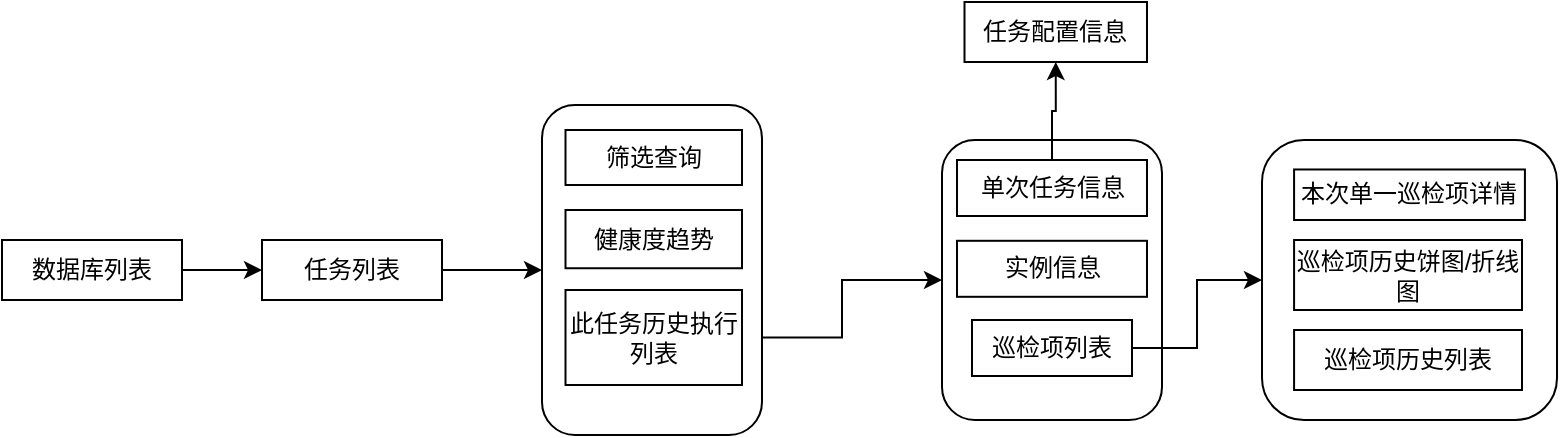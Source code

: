 <mxfile version="25.0.3">
  <diagram id="C5RBs43oDa-KdzZeNtuy" name="Page-1">
    <mxGraphModel dx="1769" dy="1914" grid="1" gridSize="10" guides="1" tooltips="1" connect="1" arrows="1" fold="1" page="1" pageScale="1" pageWidth="827" pageHeight="1169" math="0" shadow="0">
      <root>
        <mxCell id="WIyWlLk6GJQsqaUBKTNV-0" />
        <mxCell id="WIyWlLk6GJQsqaUBKTNV-1" parent="WIyWlLk6GJQsqaUBKTNV-0" />
        <mxCell id="JOPA2APvZcbgH6mCufrY-8" style="edgeStyle=orthogonalEdgeStyle;rounded=0;orthogonalLoop=1;jettySize=auto;html=1;exitX=1;exitY=0.5;exitDx=0;exitDy=0;" edge="1" parent="WIyWlLk6GJQsqaUBKTNV-1" source="L1au-kwzUeggpMmvO1oj-0" target="JOPA2APvZcbgH6mCufrY-4">
          <mxGeometry relative="1" as="geometry" />
        </mxCell>
        <mxCell id="L1au-kwzUeggpMmvO1oj-0" value="数据库列表" style="rounded=0;whiteSpace=wrap;html=1;" parent="WIyWlLk6GJQsqaUBKTNV-1" vertex="1">
          <mxGeometry x="-100" y="-1050" width="90" height="30" as="geometry" />
        </mxCell>
        <mxCell id="L1au-kwzUeggpMmvO1oj-12" value="" style="group" parent="WIyWlLk6GJQsqaUBKTNV-1" vertex="1" connectable="0">
          <mxGeometry x="370" y="-1100" width="110" height="140" as="geometry" />
        </mxCell>
        <mxCell id="L1au-kwzUeggpMmvO1oj-3" value="" style="rounded=1;whiteSpace=wrap;html=1;" parent="L1au-kwzUeggpMmvO1oj-12" vertex="1">
          <mxGeometry width="110" height="140" as="geometry" />
        </mxCell>
        <mxCell id="L1au-kwzUeggpMmvO1oj-6" value="巡检项列表" style="rounded=0;whiteSpace=wrap;html=1;" parent="L1au-kwzUeggpMmvO1oj-12" vertex="1">
          <mxGeometry x="15" y="90.0" width="80" height="28.0" as="geometry" />
        </mxCell>
        <mxCell id="L1au-kwzUeggpMmvO1oj-9" value="&lt;div&gt;单次任务信息&lt;/div&gt;" style="rounded=0;whiteSpace=wrap;html=1;" parent="L1au-kwzUeggpMmvO1oj-12" vertex="1">
          <mxGeometry x="7.5" y="10" width="95" height="28.0" as="geometry" />
        </mxCell>
        <mxCell id="JOPA2APvZcbgH6mCufrY-0" value="&lt;div&gt;实例信息&lt;/div&gt;" style="rounded=0;whiteSpace=wrap;html=1;" vertex="1" parent="L1au-kwzUeggpMmvO1oj-12">
          <mxGeometry x="7.5" y="50.4" width="95" height="28.0" as="geometry" />
        </mxCell>
        <mxCell id="L1au-kwzUeggpMmvO1oj-18" value="" style="group;autosize=0;resizeWidth=0;resizable=1;" parent="WIyWlLk6GJQsqaUBKTNV-1" vertex="1" connectable="0">
          <mxGeometry x="530" y="-1100" width="147.5" height="140" as="geometry" />
        </mxCell>
        <mxCell id="L1au-kwzUeggpMmvO1oj-17" value="" style="rounded=1;whiteSpace=wrap;html=1;" parent="L1au-kwzUeggpMmvO1oj-18" vertex="1">
          <mxGeometry width="147.5" height="140" as="geometry" />
        </mxCell>
        <mxCell id="L1au-kwzUeggpMmvO1oj-13" value="本次单一巡检项详情" style="rounded=0;whiteSpace=wrap;html=1;" parent="L1au-kwzUeggpMmvO1oj-18" vertex="1">
          <mxGeometry x="16.04" y="14.74" width="115.42" height="25.26" as="geometry" />
        </mxCell>
        <mxCell id="L1au-kwzUeggpMmvO1oj-15" value="&lt;div&gt;巡检项历史列表&lt;/div&gt;" style="rounded=0;whiteSpace=wrap;html=1;" parent="L1au-kwzUeggpMmvO1oj-18" vertex="1">
          <mxGeometry x="16.04" y="95" width="113.96" height="30" as="geometry" />
        </mxCell>
        <mxCell id="JOPA2APvZcbgH6mCufrY-2" value="&lt;div&gt;巡检项历史饼图/折线图&lt;/div&gt;" style="rounded=0;whiteSpace=wrap;html=1;" vertex="1" parent="L1au-kwzUeggpMmvO1oj-18">
          <mxGeometry x="16.04" y="50" width="113.96" height="35" as="geometry" />
        </mxCell>
        <mxCell id="L1au-kwzUeggpMmvO1oj-19" style="edgeStyle=orthogonalEdgeStyle;rounded=0;orthogonalLoop=1;jettySize=auto;html=1;exitX=1;exitY=0.5;exitDx=0;exitDy=0;entryX=0;entryY=0.5;entryDx=0;entryDy=0;" parent="WIyWlLk6GJQsqaUBKTNV-1" source="L1au-kwzUeggpMmvO1oj-6" target="L1au-kwzUeggpMmvO1oj-17" edge="1">
          <mxGeometry relative="1" as="geometry" />
        </mxCell>
        <mxCell id="L1au-kwzUeggpMmvO1oj-21" value="任务配置信息" style="rounded=0;whiteSpace=wrap;html=1;" parent="WIyWlLk6GJQsqaUBKTNV-1" vertex="1">
          <mxGeometry x="381.25" y="-1169" width="91.25" height="30" as="geometry" />
        </mxCell>
        <mxCell id="L1au-kwzUeggpMmvO1oj-20" style="edgeStyle=orthogonalEdgeStyle;rounded=0;orthogonalLoop=1;jettySize=auto;html=1;exitX=0.5;exitY=0;exitDx=0;exitDy=0;entryX=0.5;entryY=1;entryDx=0;entryDy=0;" parent="WIyWlLk6GJQsqaUBKTNV-1" source="L1au-kwzUeggpMmvO1oj-9" target="L1au-kwzUeggpMmvO1oj-21" edge="1">
          <mxGeometry relative="1" as="geometry">
            <mxPoint x="425" y="-1120" as="targetPoint" />
          </mxGeometry>
        </mxCell>
        <mxCell id="L1au-kwzUeggpMmvO1oj-29" style="edgeStyle=orthogonalEdgeStyle;rounded=0;orthogonalLoop=1;jettySize=auto;html=1;exitX=1;exitY=0.5;exitDx=0;exitDy=0;entryX=0;entryY=0.5;entryDx=0;entryDy=0;" parent="WIyWlLk6GJQsqaUBKTNV-1" source="L1au-kwzUeggpMmvO1oj-1" target="L1au-kwzUeggpMmvO1oj-3" edge="1">
          <mxGeometry relative="1" as="geometry" />
        </mxCell>
        <mxCell id="JOPA2APvZcbgH6mCufrY-9" style="edgeStyle=orthogonalEdgeStyle;rounded=0;orthogonalLoop=1;jettySize=auto;html=1;exitX=1;exitY=0.5;exitDx=0;exitDy=0;entryX=0;entryY=0.5;entryDx=0;entryDy=0;" edge="1" parent="WIyWlLk6GJQsqaUBKTNV-1" source="JOPA2APvZcbgH6mCufrY-4" target="L1au-kwzUeggpMmvO1oj-25">
          <mxGeometry relative="1" as="geometry" />
        </mxCell>
        <mxCell id="JOPA2APvZcbgH6mCufrY-4" value="&lt;div&gt;任务列表&lt;/div&gt;" style="rounded=0;whiteSpace=wrap;html=1;" vertex="1" parent="WIyWlLk6GJQsqaUBKTNV-1">
          <mxGeometry x="30" y="-1050" width="90" height="30" as="geometry" />
        </mxCell>
        <mxCell id="JOPA2APvZcbgH6mCufrY-6" value="" style="group" vertex="1" connectable="0" parent="WIyWlLk6GJQsqaUBKTNV-1">
          <mxGeometry x="170" y="-1117.5" width="110" height="165" as="geometry" />
        </mxCell>
        <mxCell id="L1au-kwzUeggpMmvO1oj-27" value="" style="group" parent="JOPA2APvZcbgH6mCufrY-6" vertex="1" connectable="0">
          <mxGeometry x="-0.004" width="109.58" height="165.0" as="geometry" />
        </mxCell>
        <mxCell id="L1au-kwzUeggpMmvO1oj-25" value="" style="rounded=1;whiteSpace=wrap;html=1;" parent="L1au-kwzUeggpMmvO1oj-27" vertex="1">
          <mxGeometry x="0.0" width="110" height="165.0" as="geometry" />
        </mxCell>
        <mxCell id="L1au-kwzUeggpMmvO1oj-1" value="&lt;div&gt;此任务历史执行列表&lt;/div&gt;" style="rounded=0;whiteSpace=wrap;html=1;" parent="L1au-kwzUeggpMmvO1oj-27" vertex="1">
          <mxGeometry x="11.76" y="92.5" width="88.24" height="47.5" as="geometry" />
        </mxCell>
        <mxCell id="L1au-kwzUeggpMmvO1oj-23" value="筛选查询" style="rounded=0;whiteSpace=wrap;html=1;" parent="L1au-kwzUeggpMmvO1oj-27" vertex="1">
          <mxGeometry x="11.76" y="12.5" width="88.24" height="27.5" as="geometry" />
        </mxCell>
        <mxCell id="L1au-kwzUeggpMmvO1oj-26" value="健康度趋势" style="rounded=0;whiteSpace=wrap;html=1;" parent="L1au-kwzUeggpMmvO1oj-27" vertex="1">
          <mxGeometry x="11.76" y="52.5" width="88.24" height="29.12" as="geometry" />
        </mxCell>
      </root>
    </mxGraphModel>
  </diagram>
</mxfile>
